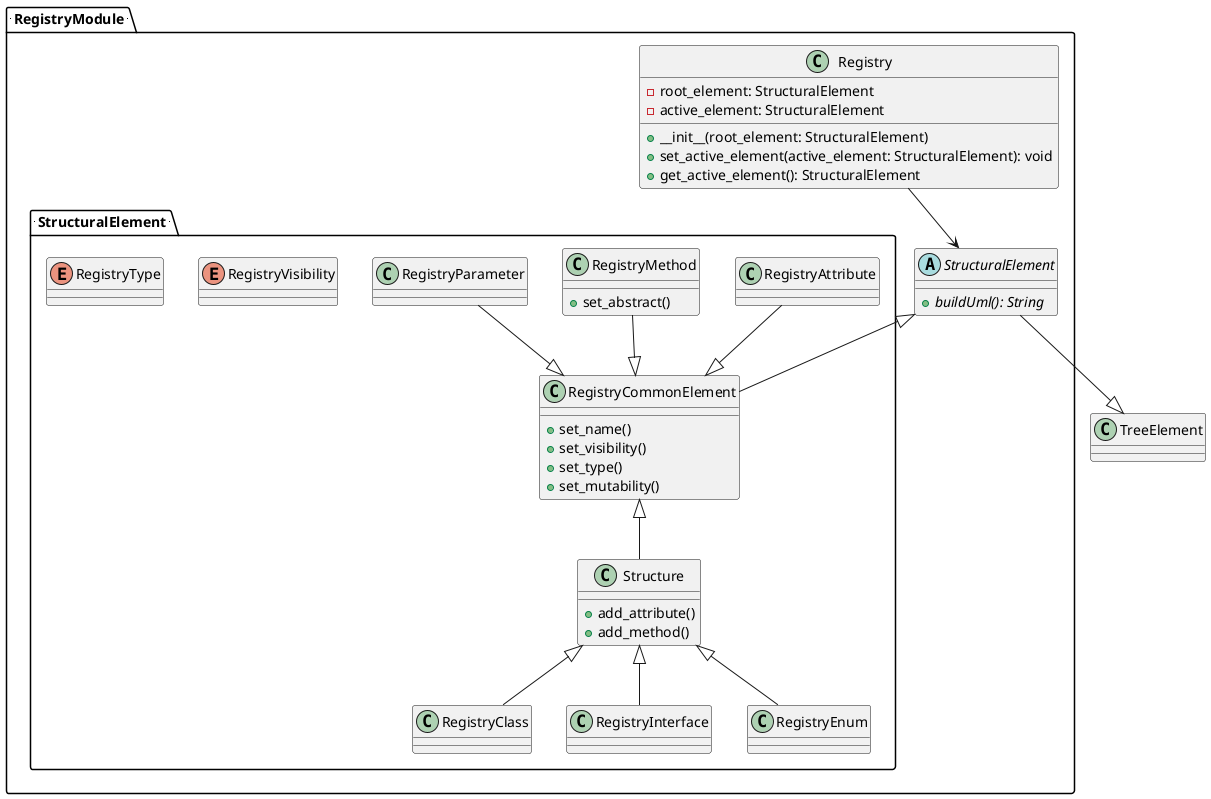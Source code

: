 
@startuml


package "-- RegistryModule --" {
    class Registry {
        - root_element: StructuralElement
        - active_element: StructuralElement
        + __init__(root_element: StructuralElement)
        + set_active_element(active_element: StructuralElement): void
        + get_active_element(): StructuralElement
    }
    
    abstract class StructuralElement {
        {abstract} + buildUml(): String
    }

    package "-- StructuralElement --" {
        
        class RegistryCommonElement{
            + set_name()
            + set_visibility()
            + set_type()
            + set_mutability()
        }

        class Structure{
            + add_attribute()
            + add_method()
        }
       
        class RegistryAttribute {
        }

        class RegistryMethod {
            + set_abstract()
        }

        class RegistryParameter {
        }

        enum RegistryVisibility {
        }

        enum RegistryType {
        }

        class RegistryClass {
        }

        class RegistryInterface {
        }

        class RegistryEnum {
        }

    }
}


Registry --> StructuralElement
StructuralElement --|> TreeElement

RegistryCommonElement -up-|> StructuralElement

Structure -up-|> RegistryCommonElement

RegistryParameter--|> RegistryCommonElement
RegistryAttribute --|> RegistryCommonElement
RegistryMethod--|> RegistryCommonElement

RegistryEnum -up-|> Structure
RegistryInterface -up-|> Structure
RegistryClass -up-|> Structure

@enduml
